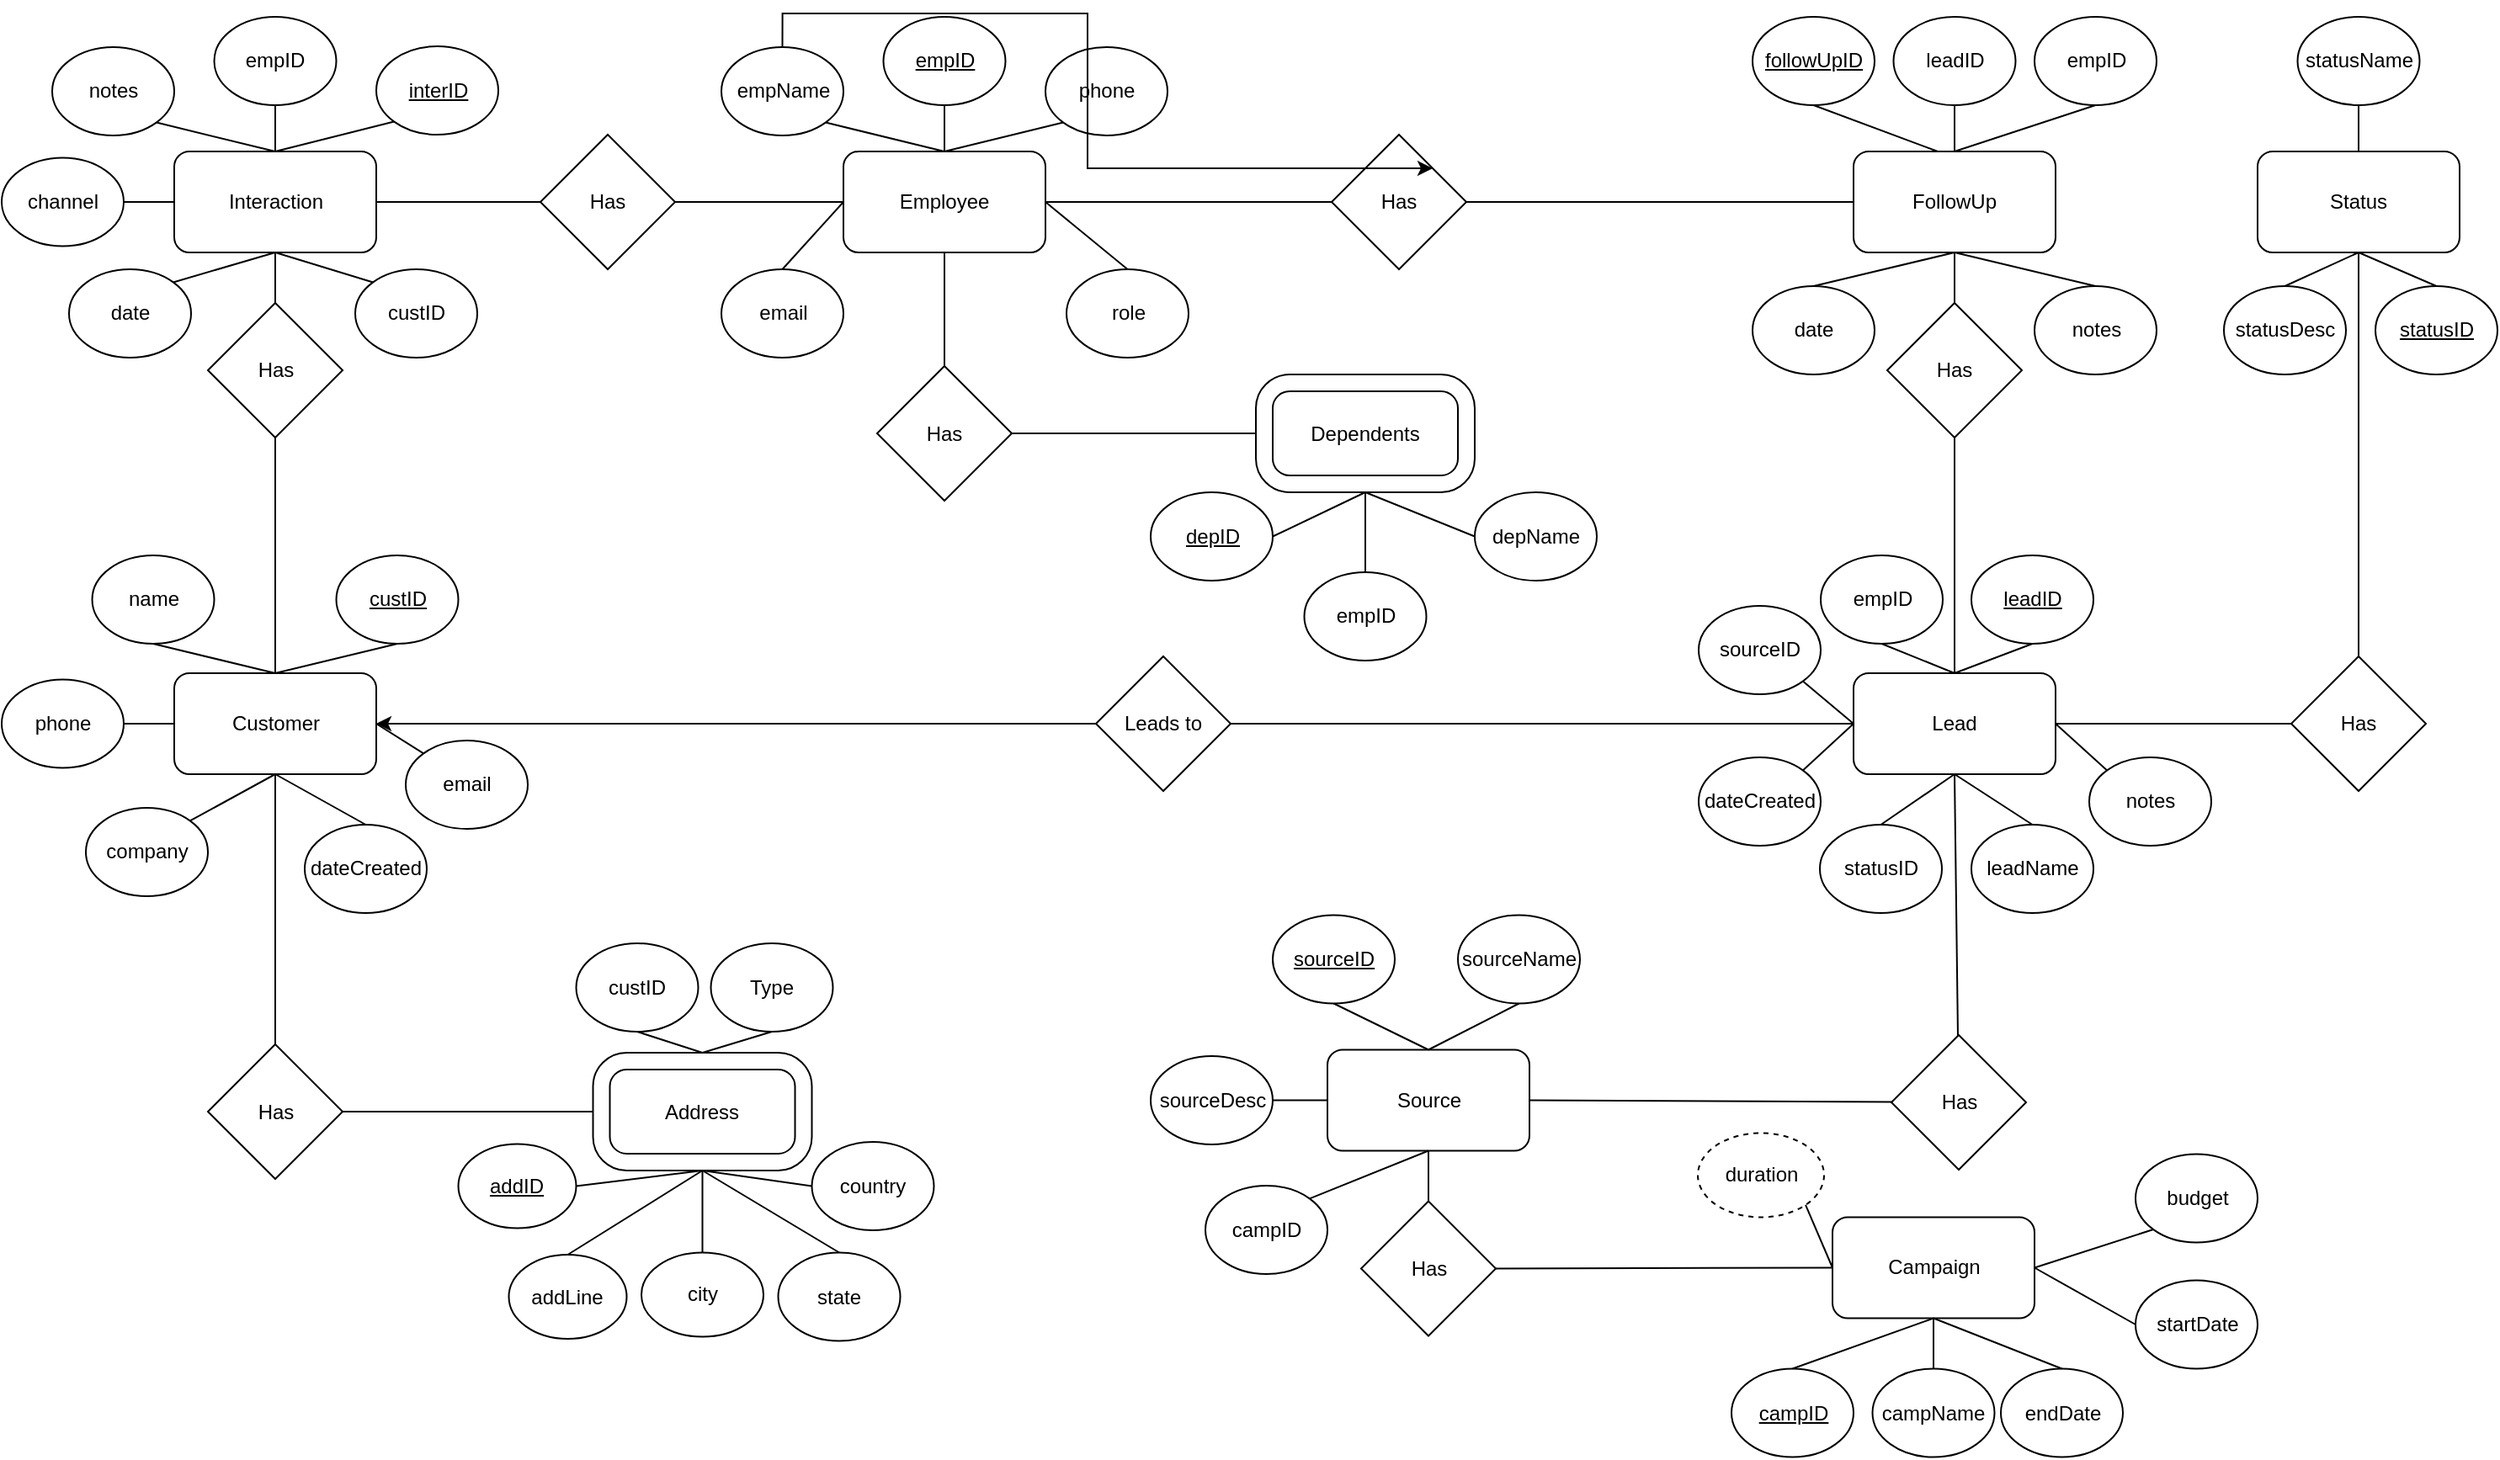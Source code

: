 <mxfile version="27.1.0">
  <diagram name="Page-1" id="8sQqAwXPiCQdWm5QxgjP">
    <mxGraphModel dx="2918" dy="2180" grid="1" gridSize="10" guides="1" tooltips="1" connect="1" arrows="1" fold="1" page="1" pageScale="1" pageWidth="850" pageHeight="1100" math="0" shadow="0">
      <root>
        <mxCell id="0" />
        <mxCell id="1" parent="0" />
        <mxCell id="ETelCBclH9HvLKyW6j6P-1" value="Customer" style="rounded=1;whiteSpace=wrap;html=1;" parent="1" vertex="1">
          <mxGeometry x="-627.5" y="-568" width="120" height="60" as="geometry" />
        </mxCell>
        <mxCell id="ETelCBclH9HvLKyW6j6P-2" value="Address" style="rounded=1;whiteSpace=wrap;html=1;" parent="1" vertex="1">
          <mxGeometry x="-373.75" y="-337.5" width="120" height="60" as="geometry" />
        </mxCell>
        <mxCell id="ETelCBclH9HvLKyW6j6P-3" value="Employee" style="rounded=1;whiteSpace=wrap;html=1;" parent="1" vertex="1">
          <mxGeometry x="-230" y="-878" width="120" height="60" as="geometry" />
        </mxCell>
        <mxCell id="ETelCBclH9HvLKyW6j6P-4" value="Lead" style="rounded=1;whiteSpace=wrap;html=1;" parent="1" vertex="1">
          <mxGeometry x="370" y="-568" width="120" height="60" as="geometry" />
        </mxCell>
        <mxCell id="ETelCBclH9HvLKyW6j6P-6" value="Status" style="rounded=1;whiteSpace=wrap;html=1;" parent="1" vertex="1">
          <mxGeometry x="610" y="-878" width="120" height="60" as="geometry" />
        </mxCell>
        <mxCell id="ETelCBclH9HvLKyW6j6P-7" value="Interaction" style="rounded=1;whiteSpace=wrap;html=1;" parent="1" vertex="1">
          <mxGeometry x="-627.5" y="-878" width="120" height="60" as="geometry" />
        </mxCell>
        <mxCell id="ETelCBclH9HvLKyW6j6P-8" value="FollowUp" style="rounded=1;whiteSpace=wrap;html=1;" parent="1" vertex="1">
          <mxGeometry x="370" y="-878" width="120" height="60" as="geometry" />
        </mxCell>
        <mxCell id="ETelCBclH9HvLKyW6j6P-10" value="Campaign" style="rounded=1;whiteSpace=wrap;html=1;" parent="1" vertex="1">
          <mxGeometry x="357.5" y="-244.75" width="120" height="60" as="geometry" />
        </mxCell>
        <mxCell id="ETelCBclH9HvLKyW6j6P-11" value="Has" style="rhombus;whiteSpace=wrap;html=1;" parent="1" vertex="1">
          <mxGeometry x="-607.5" y="-347.5" width="80" height="80" as="geometry" />
        </mxCell>
        <mxCell id="ETelCBclH9HvLKyW6j6P-12" value="" style="endArrow=none;html=1;rounded=0;entryX=0.5;entryY=1;entryDx=0;entryDy=0;exitX=0.5;exitY=0;exitDx=0;exitDy=0;" parent="1" source="ETelCBclH9HvLKyW6j6P-11" target="ETelCBclH9HvLKyW6j6P-1" edge="1">
          <mxGeometry width="50" height="50" relative="1" as="geometry">
            <mxPoint x="-137.5" y="-247.5" as="sourcePoint" />
            <mxPoint x="-577.5" y="-407.5" as="targetPoint" />
            <Array as="points" />
          </mxGeometry>
        </mxCell>
        <mxCell id="ETelCBclH9HvLKyW6j6P-13" value="" style="endArrow=none;html=1;rounded=0;exitX=0;exitY=0.5;exitDx=0;exitDy=0;entryX=1;entryY=0.5;entryDx=0;entryDy=0;" parent="1" source="ETelCBclH9HvLKyW6j6P-2" target="ETelCBclH9HvLKyW6j6P-11" edge="1">
          <mxGeometry width="50" height="50" relative="1" as="geometry">
            <mxPoint x="-60" y="-247.5" as="sourcePoint" />
            <mxPoint x="-560" y="-347.5" as="targetPoint" />
          </mxGeometry>
        </mxCell>
        <mxCell id="ETelCBclH9HvLKyW6j6P-14" value="Has" style="rhombus;whiteSpace=wrap;html=1;" parent="1" vertex="1">
          <mxGeometry x="392.5" y="-353" width="80" height="80" as="geometry" />
        </mxCell>
        <mxCell id="ETelCBclH9HvLKyW6j6P-15" value="" style="endArrow=none;html=1;rounded=0;exitX=0.5;exitY=1;exitDx=0;exitDy=0;" parent="1" source="ETelCBclH9HvLKyW6j6P-4" target="ETelCBclH9HvLKyW6j6P-14" edge="1">
          <mxGeometry width="50" height="50" relative="1" as="geometry">
            <mxPoint x="415" y="-379" as="sourcePoint" />
            <mxPoint x="275" y="-398.75" as="targetPoint" />
          </mxGeometry>
        </mxCell>
        <mxCell id="ETelCBclH9HvLKyW6j6P-16" value="" style="endArrow=none;html=1;rounded=0;exitX=1;exitY=0.5;exitDx=0;exitDy=0;" parent="1" source="ETelCBclH9HvLKyW6j6P-42" target="ETelCBclH9HvLKyW6j6P-14" edge="1">
          <mxGeometry width="50" height="50" relative="1" as="geometry">
            <mxPoint x="137.5" y="-314.75" as="sourcePoint" />
            <mxPoint x="117.5" y="-434.75" as="targetPoint" />
          </mxGeometry>
        </mxCell>
        <mxCell id="ETelCBclH9HvLKyW6j6P-17" value="Has" style="rhombus;whiteSpace=wrap;html=1;" parent="1" vertex="1">
          <mxGeometry x="630" y="-578" width="80" height="80" as="geometry" />
        </mxCell>
        <mxCell id="ETelCBclH9HvLKyW6j6P-18" value="" style="endArrow=none;html=1;rounded=0;exitX=0;exitY=0.5;exitDx=0;exitDy=0;entryX=1;entryY=0.5;entryDx=0;entryDy=0;" parent="1" source="ETelCBclH9HvLKyW6j6P-17" target="ETelCBclH9HvLKyW6j6P-4" edge="1">
          <mxGeometry width="50" height="50" relative="1" as="geometry">
            <mxPoint x="240" y="-478" as="sourcePoint" />
            <mxPoint x="500" y="-548" as="targetPoint" />
          </mxGeometry>
        </mxCell>
        <mxCell id="ETelCBclH9HvLKyW6j6P-19" value="" style="endArrow=none;html=1;rounded=0;exitX=0.5;exitY=1;exitDx=0;exitDy=0;entryX=0.5;entryY=0;entryDx=0;entryDy=0;" parent="1" source="ETelCBclH9HvLKyW6j6P-6" target="ETelCBclH9HvLKyW6j6P-17" edge="1">
          <mxGeometry width="50" height="50" relative="1" as="geometry">
            <mxPoint x="290" y="-478" as="sourcePoint" />
            <mxPoint x="340" y="-528" as="targetPoint" />
          </mxGeometry>
        </mxCell>
        <mxCell id="ETelCBclH9HvLKyW6j6P-20" value="Has" style="rhombus;whiteSpace=wrap;html=1;" parent="1" vertex="1">
          <mxGeometry x="-410" y="-888" width="80" height="80" as="geometry" />
        </mxCell>
        <mxCell id="ETelCBclH9HvLKyW6j6P-21" value="" style="endArrow=none;html=1;rounded=0;entryX=1;entryY=0.5;entryDx=0;entryDy=0;exitX=0;exitY=0.5;exitDx=0;exitDy=0;" parent="1" source="ETelCBclH9HvLKyW6j6P-3" target="ETelCBclH9HvLKyW6j6P-20" edge="1">
          <mxGeometry width="50" height="50" relative="1" as="geometry">
            <mxPoint x="-50" y="-698" as="sourcePoint" />
            <mxPoint y="-748" as="targetPoint" />
          </mxGeometry>
        </mxCell>
        <mxCell id="ETelCBclH9HvLKyW6j6P-22" value="" style="endArrow=none;html=1;rounded=0;entryX=0;entryY=0.5;entryDx=0;entryDy=0;" parent="1" source="ETelCBclH9HvLKyW6j6P-7" target="ETelCBclH9HvLKyW6j6P-20" edge="1">
          <mxGeometry width="50" height="50" relative="1" as="geometry">
            <mxPoint x="-50" y="-698" as="sourcePoint" />
            <mxPoint y="-748" as="targetPoint" />
          </mxGeometry>
        </mxCell>
        <mxCell id="ETelCBclH9HvLKyW6j6P-23" value="Has" style="rhombus;whiteSpace=wrap;html=1;" parent="1" vertex="1">
          <mxGeometry x="-607.5" y="-788" width="80" height="80" as="geometry" />
        </mxCell>
        <mxCell id="ETelCBclH9HvLKyW6j6P-24" value="" style="endArrow=none;html=1;rounded=0;entryX=0.5;entryY=1;entryDx=0;entryDy=0;exitX=0.5;exitY=0;exitDx=0;exitDy=0;" parent="1" source="ETelCBclH9HvLKyW6j6P-23" target="ETelCBclH9HvLKyW6j6P-7" edge="1">
          <mxGeometry width="50" height="50" relative="1" as="geometry">
            <mxPoint x="-447.5" y="-698" as="sourcePoint" />
            <mxPoint x="-447.5" y="-778" as="targetPoint" />
            <Array as="points" />
          </mxGeometry>
        </mxCell>
        <mxCell id="ETelCBclH9HvLKyW6j6P-25" value="" style="endArrow=none;html=1;rounded=0;entryX=0.5;entryY=1;entryDx=0;entryDy=0;exitX=0.5;exitY=0;exitDx=0;exitDy=0;" parent="1" source="ETelCBclH9HvLKyW6j6P-1" target="ETelCBclH9HvLKyW6j6P-23" edge="1">
          <mxGeometry width="50" height="50" relative="1" as="geometry">
            <mxPoint x="-497.5" y="-548" as="sourcePoint" />
            <mxPoint x="-497.5" y="-628" as="targetPoint" />
            <Array as="points" />
          </mxGeometry>
        </mxCell>
        <mxCell id="ETelCBclH9HvLKyW6j6P-27" value="Has" style="rhombus;whiteSpace=wrap;html=1;" parent="1" vertex="1">
          <mxGeometry x="77.5" y="-254.25" width="80" height="80" as="geometry" />
        </mxCell>
        <mxCell id="ETelCBclH9HvLKyW6j6P-28" value="" style="endArrow=none;html=1;rounded=0;entryX=0;entryY=0.5;entryDx=0;entryDy=0;exitX=1;exitY=0.5;exitDx=0;exitDy=0;" parent="1" source="ETelCBclH9HvLKyW6j6P-27" target="ETelCBclH9HvLKyW6j6P-10" edge="1">
          <mxGeometry width="50" height="50" relative="1" as="geometry">
            <mxPoint x="67.5" y="-384.75" as="sourcePoint" />
            <mxPoint x="117.5" y="-434.75" as="targetPoint" />
          </mxGeometry>
        </mxCell>
        <mxCell id="ETelCBclH9HvLKyW6j6P-30" value="Has" style="rhombus;whiteSpace=wrap;html=1;" parent="1" vertex="1">
          <mxGeometry x="60" y="-888" width="80" height="80" as="geometry" />
        </mxCell>
        <mxCell id="ETelCBclH9HvLKyW6j6P-31" value="" style="endArrow=none;html=1;rounded=0;entryX=1;entryY=0.5;entryDx=0;entryDy=0;exitX=0;exitY=0.5;exitDx=0;exitDy=0;" parent="1" source="ETelCBclH9HvLKyW6j6P-30" target="ETelCBclH9HvLKyW6j6P-3" edge="1">
          <mxGeometry width="50" height="50" relative="1" as="geometry">
            <mxPoint x="-50" y="-698" as="sourcePoint" />
            <mxPoint y="-748" as="targetPoint" />
          </mxGeometry>
        </mxCell>
        <mxCell id="ETelCBclH9HvLKyW6j6P-33" value="Has" style="rhombus;whiteSpace=wrap;html=1;" parent="1" vertex="1">
          <mxGeometry x="390" y="-788" width="80" height="80" as="geometry" />
        </mxCell>
        <mxCell id="ETelCBclH9HvLKyW6j6P-34" value="" style="endArrow=none;html=1;rounded=0;entryX=0.5;entryY=0;entryDx=0;entryDy=0;exitX=0.5;exitY=1;exitDx=0;exitDy=0;" parent="1" source="ETelCBclH9HvLKyW6j6P-33" target="ETelCBclH9HvLKyW6j6P-4" edge="1">
          <mxGeometry width="50" height="50" relative="1" as="geometry">
            <mxPoint x="240" y="-478" as="sourcePoint" />
            <mxPoint x="290" y="-528" as="targetPoint" />
          </mxGeometry>
        </mxCell>
        <mxCell id="ETelCBclH9HvLKyW6j6P-35" value="" style="endArrow=none;html=1;rounded=0;entryX=0.5;entryY=0;entryDx=0;entryDy=0;exitX=0.5;exitY=1;exitDx=0;exitDy=0;" parent="1" source="ETelCBclH9HvLKyW6j6P-8" target="ETelCBclH9HvLKyW6j6P-33" edge="1">
          <mxGeometry width="50" height="50" relative="1" as="geometry">
            <mxPoint x="240" y="-578" as="sourcePoint" />
            <mxPoint x="290" y="-628" as="targetPoint" />
          </mxGeometry>
        </mxCell>
        <mxCell id="ETelCBclH9HvLKyW6j6P-40" value="" style="verticalLabelPosition=bottom;verticalAlign=top;html=1;shape=mxgraph.basic.rounded_frame;dx=10;whiteSpace=wrap;" parent="1" vertex="1">
          <mxGeometry x="-378.75" y="-342.5" width="130" height="70" as="geometry" />
        </mxCell>
        <mxCell id="ETelCBclH9HvLKyW6j6P-42" value="Source" style="rounded=1;whiteSpace=wrap;html=1;" parent="1" vertex="1">
          <mxGeometry x="57.5" y="-344.25" width="120" height="60" as="geometry" />
        </mxCell>
        <mxCell id="ETelCBclH9HvLKyW6j6P-44" value="" style="endArrow=none;html=1;rounded=0;entryX=1;entryY=0.5;entryDx=0;entryDy=0;exitX=0;exitY=0.5;exitDx=0;exitDy=0;" parent="1" source="ETelCBclH9HvLKyW6j6P-8" target="ETelCBclH9HvLKyW6j6P-30" edge="1">
          <mxGeometry width="50" height="50" relative="1" as="geometry">
            <mxPoint x="130" y="-668" as="sourcePoint" />
            <mxPoint x="180" y="-718" as="targetPoint" />
          </mxGeometry>
        </mxCell>
        <mxCell id="ETelCBclH9HvLKyW6j6P-45" value="Has" style="rhombus;whiteSpace=wrap;html=1;" parent="1" vertex="1">
          <mxGeometry x="-210" y="-750.5" width="80" height="80" as="geometry" />
        </mxCell>
        <mxCell id="ETelCBclH9HvLKyW6j6P-46" value="" style="endArrow=none;html=1;rounded=0;entryX=0.5;entryY=1;entryDx=0;entryDy=0;exitX=0.5;exitY=0;exitDx=0;exitDy=0;" parent="1" source="ETelCBclH9HvLKyW6j6P-45" target="ETelCBclH9HvLKyW6j6P-3" edge="1">
          <mxGeometry width="50" height="50" relative="1" as="geometry">
            <mxPoint x="-170" y="-778" as="sourcePoint" />
            <mxPoint x="50" y="-718" as="targetPoint" />
          </mxGeometry>
        </mxCell>
        <mxCell id="ETelCBclH9HvLKyW6j6P-47" value="" style="endArrow=none;html=1;rounded=0;entryX=1;entryY=0.5;entryDx=0;entryDy=0;exitX=0;exitY=0.5;exitDx=0;exitDy=0;exitPerimeter=0;" parent="1" source="ETelCBclH9HvLKyW6j6P-49" target="ETelCBclH9HvLKyW6j6P-45" edge="1">
          <mxGeometry width="50" height="50" relative="1" as="geometry">
            <mxPoint x="180" y="-918" as="sourcePoint" />
            <mxPoint x="50" y="-718" as="targetPoint" />
            <Array as="points" />
          </mxGeometry>
        </mxCell>
        <mxCell id="ETelCBclH9HvLKyW6j6P-48" value="Dependents" style="rounded=1;whiteSpace=wrap;html=1;" parent="1" vertex="1">
          <mxGeometry x="20" y="-740.5" width="120" height="60" as="geometry" />
        </mxCell>
        <mxCell id="ETelCBclH9HvLKyW6j6P-49" value="" style="verticalLabelPosition=bottom;verticalAlign=top;html=1;shape=mxgraph.basic.rounded_frame;dx=10;whiteSpace=wrap;" parent="1" vertex="1">
          <mxGeometry x="15" y="-745.5" width="130" height="70" as="geometry" />
        </mxCell>
        <mxCell id="ETelCBclH9HvLKyW6j6P-51" value="Leads to" style="rhombus;whiteSpace=wrap;html=1;" parent="1" vertex="1">
          <mxGeometry x="-80" y="-578" width="80" height="80" as="geometry" />
        </mxCell>
        <mxCell id="ETelCBclH9HvLKyW6j6P-52" value="" style="endArrow=classic;html=1;rounded=0;entryX=1;entryY=0.5;entryDx=0;entryDy=0;exitX=0;exitY=0.5;exitDx=0;exitDy=0;" parent="1" source="ETelCBclH9HvLKyW6j6P-51" target="ETelCBclH9HvLKyW6j6P-1" edge="1">
          <mxGeometry width="50" height="50" relative="1" as="geometry">
            <mxPoint x="-150" y="-558" as="sourcePoint" />
            <mxPoint x="-100" y="-608" as="targetPoint" />
          </mxGeometry>
        </mxCell>
        <mxCell id="ETelCBclH9HvLKyW6j6P-53" value="" style="endArrow=none;html=1;rounded=0;exitX=1;exitY=0.5;exitDx=0;exitDy=0;entryX=0;entryY=0.5;entryDx=0;entryDy=0;" parent="1" source="ETelCBclH9HvLKyW6j6P-51" target="ETelCBclH9HvLKyW6j6P-4" edge="1">
          <mxGeometry width="50" height="50" relative="1" as="geometry">
            <mxPoint x="40" y="-538" as="sourcePoint" />
            <mxPoint x="210" y="-538" as="targetPoint" />
          </mxGeometry>
        </mxCell>
        <mxCell id="ETelCBclH9HvLKyW6j6P-58" value="" style="endArrow=none;html=1;rounded=0;entryX=0.5;entryY=1;entryDx=0;entryDy=0;" parent="1" source="ETelCBclH9HvLKyW6j6P-27" edge="1">
          <mxGeometry width="50" height="50" relative="1" as="geometry">
            <mxPoint x="147.5" y="-384.25" as="sourcePoint" />
            <mxPoint x="117.5" y="-284.25" as="targetPoint" />
          </mxGeometry>
        </mxCell>
        <mxCell id="ETelCBclH9HvLKyW6j6P-59" value="&lt;u&gt;addID&lt;/u&gt;" style="ellipse;whiteSpace=wrap;html=1;" parent="1" vertex="1">
          <mxGeometry x="-458.75" y="-288.25" width="70" height="50" as="geometry" />
        </mxCell>
        <mxCell id="ETelCBclH9HvLKyW6j6P-60" value="" style="endArrow=none;html=1;rounded=0;entryX=0.5;entryY=1;entryDx=0;entryDy=0;entryPerimeter=0;exitX=1;exitY=0.5;exitDx=0;exitDy=0;" parent="1" source="ETelCBclH9HvLKyW6j6P-59" target="ETelCBclH9HvLKyW6j6P-40" edge="1">
          <mxGeometry width="50" height="50" relative="1" as="geometry">
            <mxPoint x="-38.75" y="-377.5" as="sourcePoint" />
            <mxPoint x="11.25" y="-427.5" as="targetPoint" />
          </mxGeometry>
        </mxCell>
        <mxCell id="ETelCBclH9HvLKyW6j6P-61" value="addLine" style="ellipse;whiteSpace=wrap;html=1;" parent="1" vertex="1">
          <mxGeometry x="-428.75" y="-222.5" width="70" height="50" as="geometry" />
        </mxCell>
        <mxCell id="ETelCBclH9HvLKyW6j6P-62" value="" style="endArrow=none;html=1;rounded=0;entryX=0.5;entryY=1;entryDx=0;entryDy=0;entryPerimeter=0;exitX=0.5;exitY=0;exitDx=0;exitDy=0;" parent="1" source="ETelCBclH9HvLKyW6j6P-61" target="ETelCBclH9HvLKyW6j6P-40" edge="1">
          <mxGeometry width="50" height="50" relative="1" as="geometry">
            <mxPoint x="-38.75" y="-377.5" as="sourcePoint" />
            <mxPoint x="11.25" y="-427.5" as="targetPoint" />
          </mxGeometry>
        </mxCell>
        <mxCell id="ETelCBclH9HvLKyW6j6P-63" value="city" style="ellipse;whiteSpace=wrap;html=1;" parent="1" vertex="1">
          <mxGeometry x="-350" y="-223.75" width="72.5" height="50" as="geometry" />
        </mxCell>
        <mxCell id="ETelCBclH9HvLKyW6j6P-64" value="" style="endArrow=none;html=1;rounded=0;entryX=0.5;entryY=1;entryDx=0;entryDy=0;entryPerimeter=0;exitX=0.5;exitY=0;exitDx=0;exitDy=0;" parent="1" source="ETelCBclH9HvLKyW6j6P-63" target="ETelCBclH9HvLKyW6j6P-40" edge="1">
          <mxGeometry width="50" height="50" relative="1" as="geometry">
            <mxPoint x="-38.75" y="-377.5" as="sourcePoint" />
            <mxPoint x="11.25" y="-427.5" as="targetPoint" />
          </mxGeometry>
        </mxCell>
        <mxCell id="ETelCBclH9HvLKyW6j6P-65" value="state" style="ellipse;whiteSpace=wrap;html=1;" parent="1" vertex="1">
          <mxGeometry x="-268.75" y="-223.75" width="72.5" height="52.5" as="geometry" />
        </mxCell>
        <mxCell id="ETelCBclH9HvLKyW6j6P-66" value="" style="endArrow=none;html=1;rounded=0;entryX=0.5;entryY=1;entryDx=0;entryDy=0;entryPerimeter=0;exitX=0.5;exitY=0;exitDx=0;exitDy=0;" parent="1" source="ETelCBclH9HvLKyW6j6P-65" target="ETelCBclH9HvLKyW6j6P-40" edge="1">
          <mxGeometry width="50" height="50" relative="1" as="geometry">
            <mxPoint x="-38.75" y="-377.5" as="sourcePoint" />
            <mxPoint x="-308.75" y="-257.5" as="targetPoint" />
          </mxGeometry>
        </mxCell>
        <mxCell id="ETelCBclH9HvLKyW6j6P-68" value="country" style="ellipse;whiteSpace=wrap;html=1;" parent="1" vertex="1">
          <mxGeometry x="-248.75" y="-289.5" width="72.5" height="52.5" as="geometry" />
        </mxCell>
        <mxCell id="ETelCBclH9HvLKyW6j6P-70" value="" style="endArrow=none;html=1;rounded=0;entryX=0.5;entryY=1;entryDx=0;entryDy=0;entryPerimeter=0;exitX=0;exitY=0.5;exitDx=0;exitDy=0;" parent="1" source="ETelCBclH9HvLKyW6j6P-68" target="ETelCBclH9HvLKyW6j6P-40" edge="1">
          <mxGeometry width="50" height="50" relative="1" as="geometry">
            <mxPoint x="-38.75" y="-377.5" as="sourcePoint" />
            <mxPoint x="11.25" y="-427.5" as="targetPoint" />
          </mxGeometry>
        </mxCell>
        <mxCell id="ETelCBclH9HvLKyW6j6P-71" value="Type" style="ellipse;whiteSpace=wrap;html=1;" parent="1" vertex="1">
          <mxGeometry x="-308.75" y="-407.5" width="72.5" height="52.5" as="geometry" />
        </mxCell>
        <mxCell id="ETelCBclH9HvLKyW6j6P-72" value="" style="endArrow=none;html=1;rounded=0;entryX=0.5;entryY=1;entryDx=0;entryDy=0;exitX=0.5;exitY=0;exitDx=0;exitDy=0;exitPerimeter=0;" parent="1" source="ETelCBclH9HvLKyW6j6P-40" target="ETelCBclH9HvLKyW6j6P-71" edge="1">
          <mxGeometry width="50" height="50" relative="1" as="geometry">
            <mxPoint x="-298.75" y="-347.5" as="sourcePoint" />
            <mxPoint x="11.25" y="-427.5" as="targetPoint" />
          </mxGeometry>
        </mxCell>
        <mxCell id="ETelCBclH9HvLKyW6j6P-75" value="custID" style="ellipse;whiteSpace=wrap;html=1;" parent="1" vertex="1">
          <mxGeometry x="-388.75" y="-407.5" width="72.5" height="52.5" as="geometry" />
        </mxCell>
        <mxCell id="ETelCBclH9HvLKyW6j6P-76" value="" style="endArrow=none;html=1;rounded=0;entryX=0.5;entryY=1;entryDx=0;entryDy=0;exitX=0.5;exitY=0;exitDx=0;exitDy=0;exitPerimeter=0;" parent="1" source="ETelCBclH9HvLKyW6j6P-40" target="ETelCBclH9HvLKyW6j6P-75" edge="1">
          <mxGeometry width="50" height="50" relative="1" as="geometry">
            <mxPoint x="-38.75" y="-377.5" as="sourcePoint" />
            <mxPoint x="11.25" y="-427.5" as="targetPoint" />
          </mxGeometry>
        </mxCell>
        <mxCell id="ETelCBclH9HvLKyW6j6P-78" value="&lt;u&gt;depID&lt;/u&gt;" style="ellipse;whiteSpace=wrap;html=1;" parent="1" vertex="1">
          <mxGeometry x="-47.5" y="-675.5" width="72.5" height="52.5" as="geometry" />
        </mxCell>
        <mxCell id="ETelCBclH9HvLKyW6j6P-80" value="" style="endArrow=none;html=1;rounded=0;entryX=0.5;entryY=1;entryDx=0;entryDy=0;entryPerimeter=0;exitX=1;exitY=0.5;exitDx=0;exitDy=0;" parent="1" source="ETelCBclH9HvLKyW6j6P-78" target="ETelCBclH9HvLKyW6j6P-49" edge="1">
          <mxGeometry width="50" height="50" relative="1" as="geometry">
            <mxPoint x="11.25" y="-660.5" as="sourcePoint" />
            <mxPoint x="185" y="-590.5" as="targetPoint" />
          </mxGeometry>
        </mxCell>
        <mxCell id="ETelCBclH9HvLKyW6j6P-81" value="empID" style="ellipse;whiteSpace=wrap;html=1;" parent="1" vertex="1">
          <mxGeometry x="43.75" y="-628" width="72.5" height="52.5" as="geometry" />
        </mxCell>
        <mxCell id="ETelCBclH9HvLKyW6j6P-83" value="depName" style="ellipse;whiteSpace=wrap;html=1;" parent="1" vertex="1">
          <mxGeometry x="145" y="-675.5" width="72.5" height="52.5" as="geometry" />
        </mxCell>
        <mxCell id="ETelCBclH9HvLKyW6j6P-84" value="" style="endArrow=none;html=1;rounded=0;entryX=0.5;entryY=1;entryDx=0;entryDy=0;entryPerimeter=0;exitX=0.5;exitY=0;exitDx=0;exitDy=0;" parent="1" source="ETelCBclH9HvLKyW6j6P-81" target="ETelCBclH9HvLKyW6j6P-49" edge="1">
          <mxGeometry width="50" height="50" relative="1" as="geometry">
            <mxPoint x="-25" y="-630.5" as="sourcePoint" />
            <mxPoint x="25" y="-680.5" as="targetPoint" />
          </mxGeometry>
        </mxCell>
        <mxCell id="ETelCBclH9HvLKyW6j6P-85" value="" style="endArrow=none;html=1;rounded=0;entryX=0;entryY=0.5;entryDx=0;entryDy=0;exitX=0.5;exitY=1;exitDx=0;exitDy=0;exitPerimeter=0;" parent="1" source="ETelCBclH9HvLKyW6j6P-49" target="ETelCBclH9HvLKyW6j6P-83" edge="1">
          <mxGeometry width="50" height="50" relative="1" as="geometry">
            <mxPoint x="85" y="-670.5" as="sourcePoint" />
            <mxPoint x="25" y="-680.5" as="targetPoint" />
          </mxGeometry>
        </mxCell>
        <mxCell id="ETelCBclH9HvLKyW6j6P-86" value="startDate" style="ellipse;whiteSpace=wrap;html=1;" parent="1" vertex="1">
          <mxGeometry x="537.5" y="-207.25" width="72.5" height="52.5" as="geometry" />
        </mxCell>
        <mxCell id="ETelCBclH9HvLKyW6j6P-87" value="endDate" style="ellipse;whiteSpace=wrap;html=1;" parent="1" vertex="1">
          <mxGeometry x="457.5" y="-154.75" width="72.5" height="52.5" as="geometry" />
        </mxCell>
        <mxCell id="ETelCBclH9HvLKyW6j6P-88" value="&lt;u&gt;campID&lt;/u&gt;" style="ellipse;whiteSpace=wrap;html=1;" parent="1" vertex="1">
          <mxGeometry x="297.5" y="-154.75" width="72.5" height="52.5" as="geometry" />
        </mxCell>
        <mxCell id="ETelCBclH9HvLKyW6j6P-89" value="campName" style="ellipse;whiteSpace=wrap;html=1;" parent="1" vertex="1">
          <mxGeometry x="381.25" y="-154.75" width="72.5" height="52.5" as="geometry" />
        </mxCell>
        <mxCell id="ETelCBclH9HvLKyW6j6P-90" value="budget" style="ellipse;whiteSpace=wrap;html=1;" parent="1" vertex="1">
          <mxGeometry x="537.5" y="-282.25" width="72.5" height="52.5" as="geometry" />
        </mxCell>
        <mxCell id="ETelCBclH9HvLKyW6j6P-92" value="" style="endArrow=none;html=1;rounded=0;entryX=0;entryY=1;entryDx=0;entryDy=0;exitX=1;exitY=0.5;exitDx=0;exitDy=0;" parent="1" source="ETelCBclH9HvLKyW6j6P-10" target="ETelCBclH9HvLKyW6j6P-90" edge="1">
          <mxGeometry width="50" height="50" relative="1" as="geometry">
            <mxPoint x="477.5" y="-214.75" as="sourcePoint" />
            <mxPoint x="437.5" y="-404.75" as="targetPoint" />
          </mxGeometry>
        </mxCell>
        <mxCell id="ETelCBclH9HvLKyW6j6P-93" value="" style="endArrow=none;html=1;rounded=0;entryX=0;entryY=0.5;entryDx=0;entryDy=0;" parent="1" target="ETelCBclH9HvLKyW6j6P-86" edge="1">
          <mxGeometry width="50" height="50" relative="1" as="geometry">
            <mxPoint x="477.5" y="-214.75" as="sourcePoint" />
            <mxPoint x="437.5" y="-404.75" as="targetPoint" />
          </mxGeometry>
        </mxCell>
        <mxCell id="ETelCBclH9HvLKyW6j6P-94" value="" style="endArrow=none;html=1;rounded=0;entryX=0.5;entryY=0;entryDx=0;entryDy=0;exitX=0.5;exitY=1;exitDx=0;exitDy=0;" parent="1" source="ETelCBclH9HvLKyW6j6P-10" target="ETelCBclH9HvLKyW6j6P-89" edge="1">
          <mxGeometry width="50" height="50" relative="1" as="geometry">
            <mxPoint x="417.5" y="-174.75" as="sourcePoint" />
            <mxPoint x="437.5" y="-404.75" as="targetPoint" />
          </mxGeometry>
        </mxCell>
        <mxCell id="ETelCBclH9HvLKyW6j6P-95" value="" style="endArrow=none;html=1;rounded=0;entryX=0.5;entryY=0;entryDx=0;entryDy=0;exitX=0.5;exitY=1;exitDx=0;exitDy=0;" parent="1" source="ETelCBclH9HvLKyW6j6P-10" target="ETelCBclH9HvLKyW6j6P-88" edge="1">
          <mxGeometry width="50" height="50" relative="1" as="geometry">
            <mxPoint x="387.5" y="-354.75" as="sourcePoint" />
            <mxPoint x="437.5" y="-404.75" as="targetPoint" />
          </mxGeometry>
        </mxCell>
        <mxCell id="ETelCBclH9HvLKyW6j6P-96" value="" style="endArrow=none;html=1;rounded=0;entryX=0.5;entryY=0;entryDx=0;entryDy=0;exitX=0.5;exitY=1;exitDx=0;exitDy=0;" parent="1" source="ETelCBclH9HvLKyW6j6P-10" target="ETelCBclH9HvLKyW6j6P-87" edge="1">
          <mxGeometry width="50" height="50" relative="1" as="geometry">
            <mxPoint x="387.5" y="-354.75" as="sourcePoint" />
            <mxPoint x="437.5" y="-404.75" as="targetPoint" />
          </mxGeometry>
        </mxCell>
        <mxCell id="ETelCBclH9HvLKyW6j6P-98" value="&lt;u&gt;sourceID&lt;/u&gt;" style="ellipse;whiteSpace=wrap;html=1;" parent="1" vertex="1">
          <mxGeometry x="25" y="-424.25" width="72.5" height="52.5" as="geometry" />
        </mxCell>
        <mxCell id="ETelCBclH9HvLKyW6j6P-99" value="sourceName" style="ellipse;whiteSpace=wrap;html=1;" parent="1" vertex="1">
          <mxGeometry x="135" y="-424.25" width="72.5" height="52.5" as="geometry" />
        </mxCell>
        <mxCell id="ETelCBclH9HvLKyW6j6P-100" value="sourceDesc" style="ellipse;whiteSpace=wrap;html=1;" parent="1" vertex="1">
          <mxGeometry x="-47.5" y="-340.5" width="72.5" height="52.5" as="geometry" />
        </mxCell>
        <mxCell id="ETelCBclH9HvLKyW6j6P-101" value="" style="endArrow=none;html=1;rounded=0;entryX=0;entryY=0.5;entryDx=0;entryDy=0;exitX=1;exitY=0.5;exitDx=0;exitDy=0;" parent="1" source="ETelCBclH9HvLKyW6j6P-100" target="ETelCBclH9HvLKyW6j6P-42" edge="1">
          <mxGeometry width="50" height="50" relative="1" as="geometry">
            <mxPoint x="107.5" y="-384.25" as="sourcePoint" />
            <mxPoint x="157.5" y="-434.25" as="targetPoint" />
          </mxGeometry>
        </mxCell>
        <mxCell id="ETelCBclH9HvLKyW6j6P-102" value="" style="endArrow=none;html=1;rounded=0;entryX=0.5;entryY=1;entryDx=0;entryDy=0;exitX=0.5;exitY=0;exitDx=0;exitDy=0;" parent="1" source="ETelCBclH9HvLKyW6j6P-42" target="ETelCBclH9HvLKyW6j6P-98" edge="1">
          <mxGeometry width="50" height="50" relative="1" as="geometry">
            <mxPoint x="107.5" y="-384.25" as="sourcePoint" />
            <mxPoint x="157.5" y="-434.25" as="targetPoint" />
          </mxGeometry>
        </mxCell>
        <mxCell id="ETelCBclH9HvLKyW6j6P-103" value="" style="endArrow=none;html=1;rounded=0;exitX=0.5;exitY=0;exitDx=0;exitDy=0;entryX=0.5;entryY=1;entryDx=0;entryDy=0;" parent="1" source="ETelCBclH9HvLKyW6j6P-42" target="ETelCBclH9HvLKyW6j6P-99" edge="1">
          <mxGeometry width="50" height="50" relative="1" as="geometry">
            <mxPoint x="107.5" y="-384.25" as="sourcePoint" />
            <mxPoint x="237.5" y="-344.25" as="targetPoint" />
          </mxGeometry>
        </mxCell>
        <mxCell id="ETelCBclH9HvLKyW6j6P-105" value="statusDesc" style="ellipse;whiteSpace=wrap;html=1;" parent="1" vertex="1">
          <mxGeometry x="590" y="-798" width="72.5" height="52.5" as="geometry" />
        </mxCell>
        <mxCell id="ETelCBclH9HvLKyW6j6P-106" value="statusName" style="ellipse;whiteSpace=wrap;html=1;" parent="1" vertex="1">
          <mxGeometry x="633.75" y="-958" width="72.5" height="52.5" as="geometry" />
        </mxCell>
        <mxCell id="ETelCBclH9HvLKyW6j6P-107" value="&lt;u&gt;statusID&lt;/u&gt;" style="ellipse;whiteSpace=wrap;html=1;" parent="1" vertex="1">
          <mxGeometry x="680" y="-798" width="72.5" height="52.5" as="geometry" />
        </mxCell>
        <mxCell id="ETelCBclH9HvLKyW6j6P-108" value="" style="endArrow=none;html=1;rounded=0;entryX=0.5;entryY=1;entryDx=0;entryDy=0;exitX=0.5;exitY=0;exitDx=0;exitDy=0;" parent="1" source="ETelCBclH9HvLKyW6j6P-105" target="ETelCBclH9HvLKyW6j6P-6" edge="1">
          <mxGeometry width="50" height="50" relative="1" as="geometry">
            <mxPoint x="540" y="-708" as="sourcePoint" />
            <mxPoint x="590" y="-758" as="targetPoint" />
          </mxGeometry>
        </mxCell>
        <mxCell id="ETelCBclH9HvLKyW6j6P-109" value="" style="endArrow=none;html=1;rounded=0;entryX=0.5;entryY=0;entryDx=0;entryDy=0;exitX=0.5;exitY=1;exitDx=0;exitDy=0;" parent="1" source="ETelCBclH9HvLKyW6j6P-6" target="ETelCBclH9HvLKyW6j6P-107" edge="1">
          <mxGeometry width="50" height="50" relative="1" as="geometry">
            <mxPoint x="540" y="-708" as="sourcePoint" />
            <mxPoint x="590" y="-758" as="targetPoint" />
          </mxGeometry>
        </mxCell>
        <mxCell id="ETelCBclH9HvLKyW6j6P-110" value="" style="endArrow=none;html=1;rounded=0;entryX=0.5;entryY=1;entryDx=0;entryDy=0;exitX=0.5;exitY=0;exitDx=0;exitDy=0;" parent="1" source="ETelCBclH9HvLKyW6j6P-6" target="ETelCBclH9HvLKyW6j6P-106" edge="1">
          <mxGeometry width="50" height="50" relative="1" as="geometry">
            <mxPoint x="540" y="-708" as="sourcePoint" />
            <mxPoint x="590" y="-758" as="targetPoint" />
          </mxGeometry>
        </mxCell>
        <mxCell id="ETelCBclH9HvLKyW6j6P-111" value="date" style="ellipse;whiteSpace=wrap;html=1;" parent="1" vertex="1">
          <mxGeometry x="310" y="-798" width="72.5" height="52.5" as="geometry" />
        </mxCell>
        <mxCell id="ETelCBclH9HvLKyW6j6P-112" value="leadID" style="ellipse;whiteSpace=wrap;html=1;" parent="1" vertex="1">
          <mxGeometry x="393.75" y="-958" width="72.5" height="52.5" as="geometry" />
        </mxCell>
        <mxCell id="ETelCBclH9HvLKyW6j6P-113" value="notes" style="ellipse;whiteSpace=wrap;html=1;" parent="1" vertex="1">
          <mxGeometry x="477.5" y="-798" width="72.5" height="52.5" as="geometry" />
        </mxCell>
        <mxCell id="ETelCBclH9HvLKyW6j6P-114" value="empID" style="ellipse;whiteSpace=wrap;html=1;" parent="1" vertex="1">
          <mxGeometry x="477.5" y="-958" width="72.5" height="52.5" as="geometry" />
        </mxCell>
        <mxCell id="ETelCBclH9HvLKyW6j6P-115" value="&lt;u&gt;followUpID&lt;/u&gt;" style="ellipse;whiteSpace=wrap;html=1;" parent="1" vertex="1">
          <mxGeometry x="310" y="-958" width="72.5" height="52.5" as="geometry" />
        </mxCell>
        <mxCell id="ETelCBclH9HvLKyW6j6P-116" value="" style="endArrow=none;html=1;rounded=0;entryX=0.5;entryY=1;entryDx=0;entryDy=0;exitX=0.5;exitY=0;exitDx=0;exitDy=0;" parent="1" source="ETelCBclH9HvLKyW6j6P-8" target="ETelCBclH9HvLKyW6j6P-114" edge="1">
          <mxGeometry width="50" height="50" relative="1" as="geometry">
            <mxPoint x="170" y="-928" as="sourcePoint" />
            <mxPoint x="220" y="-978" as="targetPoint" />
          </mxGeometry>
        </mxCell>
        <mxCell id="ETelCBclH9HvLKyW6j6P-117" value="" style="endArrow=none;html=1;rounded=0;entryX=0.5;entryY=1;entryDx=0;entryDy=0;exitX=0.5;exitY=0;exitDx=0;exitDy=0;" parent="1" source="ETelCBclH9HvLKyW6j6P-8" target="ETelCBclH9HvLKyW6j6P-112" edge="1">
          <mxGeometry width="50" height="50" relative="1" as="geometry">
            <mxPoint x="170" y="-928" as="sourcePoint" />
            <mxPoint x="220" y="-978" as="targetPoint" />
          </mxGeometry>
        </mxCell>
        <mxCell id="ETelCBclH9HvLKyW6j6P-118" value="" style="endArrow=none;html=1;rounded=0;entryX=0.5;entryY=1;entryDx=0;entryDy=0;exitX=0.417;exitY=0;exitDx=0;exitDy=0;exitPerimeter=0;" parent="1" source="ETelCBclH9HvLKyW6j6P-8" target="ETelCBclH9HvLKyW6j6P-115" edge="1">
          <mxGeometry width="50" height="50" relative="1" as="geometry">
            <mxPoint x="170" y="-928" as="sourcePoint" />
            <mxPoint x="220" y="-978" as="targetPoint" />
          </mxGeometry>
        </mxCell>
        <mxCell id="ETelCBclH9HvLKyW6j6P-120" value="" style="endArrow=none;html=1;rounded=0;entryX=0.5;entryY=1;entryDx=0;entryDy=0;exitX=0.5;exitY=0;exitDx=0;exitDy=0;" parent="1" source="ETelCBclH9HvLKyW6j6P-111" target="ETelCBclH9HvLKyW6j6P-8" edge="1">
          <mxGeometry width="50" height="50" relative="1" as="geometry">
            <mxPoint x="170" y="-818" as="sourcePoint" />
            <mxPoint x="220" y="-868" as="targetPoint" />
          </mxGeometry>
        </mxCell>
        <mxCell id="ETelCBclH9HvLKyW6j6P-121" value="" style="endArrow=none;html=1;rounded=0;entryX=0.5;entryY=1;entryDx=0;entryDy=0;exitX=0.5;exitY=0;exitDx=0;exitDy=0;" parent="1" source="ETelCBclH9HvLKyW6j6P-113" target="ETelCBclH9HvLKyW6j6P-8" edge="1">
          <mxGeometry width="50" height="50" relative="1" as="geometry">
            <mxPoint x="170" y="-818" as="sourcePoint" />
            <mxPoint x="220" y="-868" as="targetPoint" />
          </mxGeometry>
        </mxCell>
        <mxCell id="ETelCBclH9HvLKyW6j6P-122" value="empID" style="ellipse;whiteSpace=wrap;html=1;" parent="1" vertex="1">
          <mxGeometry x="-603.75" y="-958" width="72.5" height="52.5" as="geometry" />
        </mxCell>
        <mxCell id="ETelCBclH9HvLKyW6j6P-123" value="&lt;u&gt;interID&lt;/u&gt;" style="ellipse;whiteSpace=wrap;html=1;" parent="1" vertex="1">
          <mxGeometry x="-507.5" y="-940.5" width="72.5" height="52.5" as="geometry" />
        </mxCell>
        <mxCell id="ETelCBclH9HvLKyW6j6P-124" value="date" style="ellipse;whiteSpace=wrap;html=1;" parent="1" vertex="1">
          <mxGeometry x="-690" y="-808" width="72.5" height="52.5" as="geometry" />
        </mxCell>
        <mxCell id="ETelCBclH9HvLKyW6j6P-125" value="notes" style="ellipse;whiteSpace=wrap;html=1;" parent="1" vertex="1">
          <mxGeometry x="-700" y="-940" width="72.5" height="52.5" as="geometry" />
        </mxCell>
        <mxCell id="ETelCBclH9HvLKyW6j6P-126" value="channel" style="ellipse;whiteSpace=wrap;html=1;" parent="1" vertex="1">
          <mxGeometry x="-730" y="-874.25" width="72.5" height="52.5" as="geometry" />
        </mxCell>
        <mxCell id="ETelCBclH9HvLKyW6j6P-127" value="custID" style="ellipse;whiteSpace=wrap;html=1;" parent="1" vertex="1">
          <mxGeometry x="-520" y="-808" width="72.5" height="52.5" as="geometry" />
        </mxCell>
        <mxCell id="ETelCBclH9HvLKyW6j6P-128" value="" style="endArrow=none;html=1;rounded=0;entryX=0.5;entryY=1;entryDx=0;entryDy=0;exitX=0.5;exitY=0;exitDx=0;exitDy=0;" parent="1" source="ETelCBclH9HvLKyW6j6P-7" target="ETelCBclH9HvLKyW6j6P-122" edge="1">
          <mxGeometry width="50" height="50" relative="1" as="geometry">
            <mxPoint x="-390" y="-718" as="sourcePoint" />
            <mxPoint x="-340" y="-768" as="targetPoint" />
          </mxGeometry>
        </mxCell>
        <mxCell id="ETelCBclH9HvLKyW6j6P-129" value="" style="endArrow=none;html=1;rounded=0;entryX=1;entryY=1;entryDx=0;entryDy=0;exitX=0.5;exitY=0;exitDx=0;exitDy=0;" parent="1" source="ETelCBclH9HvLKyW6j6P-7" target="ETelCBclH9HvLKyW6j6P-125" edge="1">
          <mxGeometry width="50" height="50" relative="1" as="geometry">
            <mxPoint x="-390" y="-718" as="sourcePoint" />
            <mxPoint x="-340" y="-768" as="targetPoint" />
          </mxGeometry>
        </mxCell>
        <mxCell id="ETelCBclH9HvLKyW6j6P-132" value="" style="endArrow=none;html=1;rounded=0;entryX=0;entryY=1;entryDx=0;entryDy=0;exitX=0.5;exitY=0;exitDx=0;exitDy=0;" parent="1" source="ETelCBclH9HvLKyW6j6P-7" target="ETelCBclH9HvLKyW6j6P-123" edge="1">
          <mxGeometry width="50" height="50" relative="1" as="geometry">
            <mxPoint x="-390" y="-718" as="sourcePoint" />
            <mxPoint x="-340" y="-768" as="targetPoint" />
          </mxGeometry>
        </mxCell>
        <mxCell id="ETelCBclH9HvLKyW6j6P-133" value="" style="endArrow=none;html=1;rounded=0;entryX=0;entryY=0;entryDx=0;entryDy=0;exitX=0.5;exitY=1;exitDx=0;exitDy=0;" parent="1" source="ETelCBclH9HvLKyW6j6P-7" target="ETelCBclH9HvLKyW6j6P-127" edge="1">
          <mxGeometry width="50" height="50" relative="1" as="geometry">
            <mxPoint x="-230" y="-718" as="sourcePoint" />
            <mxPoint x="-180" y="-768" as="targetPoint" />
          </mxGeometry>
        </mxCell>
        <mxCell id="ETelCBclH9HvLKyW6j6P-134" value="" style="endArrow=none;html=1;rounded=0;exitX=1;exitY=0;exitDx=0;exitDy=0;entryX=0.5;entryY=1;entryDx=0;entryDy=0;" parent="1" source="ETelCBclH9HvLKyW6j6P-124" target="ETelCBclH9HvLKyW6j6P-7" edge="1">
          <mxGeometry width="50" height="50" relative="1" as="geometry">
            <mxPoint x="-230" y="-718" as="sourcePoint" />
            <mxPoint x="-180" y="-768" as="targetPoint" />
          </mxGeometry>
        </mxCell>
        <mxCell id="ETelCBclH9HvLKyW6j6P-135" value="" style="endArrow=none;html=1;rounded=0;entryX=1;entryY=0.5;entryDx=0;entryDy=0;exitX=0;exitY=0.5;exitDx=0;exitDy=0;" parent="1" source="ETelCBclH9HvLKyW6j6P-7" target="ETelCBclH9HvLKyW6j6P-126" edge="1">
          <mxGeometry width="50" height="50" relative="1" as="geometry">
            <mxPoint x="-230" y="-718" as="sourcePoint" />
            <mxPoint x="-180" y="-768" as="targetPoint" />
          </mxGeometry>
        </mxCell>
        <mxCell id="ETelCBclH9HvLKyW6j6P-136" value="dateCreated" style="ellipse;whiteSpace=wrap;html=1;" parent="1" vertex="1">
          <mxGeometry x="278" y="-518" width="72.5" height="52.5" as="geometry" />
        </mxCell>
        <mxCell id="ETelCBclH9HvLKyW6j6P-137" value="sourceID" style="ellipse;whiteSpace=wrap;html=1;" parent="1" vertex="1">
          <mxGeometry x="278" y="-608" width="72.5" height="52.5" as="geometry" />
        </mxCell>
        <mxCell id="ETelCBclH9HvLKyW6j6P-141" value="statusID" style="ellipse;whiteSpace=wrap;html=1;" parent="1" vertex="1">
          <mxGeometry x="350" y="-478" width="72.5" height="52.5" as="geometry" />
        </mxCell>
        <mxCell id="ETelCBclH9HvLKyW6j6P-142" value="leadName" style="ellipse;whiteSpace=wrap;html=1;" parent="1" vertex="1">
          <mxGeometry x="440" y="-478" width="72.5" height="52.5" as="geometry" />
        </mxCell>
        <mxCell id="ETelCBclH9HvLKyW6j6P-143" value="empID" style="ellipse;whiteSpace=wrap;html=1;" parent="1" vertex="1">
          <mxGeometry x="350.5" y="-638" width="72.5" height="52.5" as="geometry" />
        </mxCell>
        <mxCell id="ETelCBclH9HvLKyW6j6P-144" value="&lt;u&gt;leadID&lt;/u&gt;" style="ellipse;whiteSpace=wrap;html=1;" parent="1" vertex="1">
          <mxGeometry x="440" y="-638" width="72.5" height="52.5" as="geometry" />
        </mxCell>
        <mxCell id="ETelCBclH9HvLKyW6j6P-146" value="campID" style="ellipse;whiteSpace=wrap;html=1;" parent="1" vertex="1">
          <mxGeometry x="-15" y="-263.5" width="72.5" height="52.5" as="geometry" />
        </mxCell>
        <mxCell id="ETelCBclH9HvLKyW6j6P-147" value="" style="endArrow=none;html=1;rounded=0;entryX=0.5;entryY=1;entryDx=0;entryDy=0;exitX=1;exitY=0;exitDx=0;exitDy=0;" parent="1" source="ETelCBclH9HvLKyW6j6P-146" target="ETelCBclH9HvLKyW6j6P-42" edge="1">
          <mxGeometry width="50" height="50" relative="1" as="geometry">
            <mxPoint x="282.5" y="-313.5" as="sourcePoint" />
            <mxPoint x="332.5" y="-363.5" as="targetPoint" />
          </mxGeometry>
        </mxCell>
        <mxCell id="ETelCBclH9HvLKyW6j6P-149" value="notes" style="ellipse;whiteSpace=wrap;html=1;" parent="1" vertex="1">
          <mxGeometry x="510" y="-518" width="72.5" height="52.5" as="geometry" />
        </mxCell>
        <mxCell id="ETelCBclH9HvLKyW6j6P-150" value="" style="endArrow=none;html=1;rounded=0;entryX=0.5;entryY=1;entryDx=0;entryDy=0;exitX=0.5;exitY=0;exitDx=0;exitDy=0;" parent="1" source="ETelCBclH9HvLKyW6j6P-4" target="ETelCBclH9HvLKyW6j6P-144" edge="1">
          <mxGeometry width="50" height="50" relative="1" as="geometry">
            <mxPoint x="240" y="-608" as="sourcePoint" />
            <mxPoint x="290" y="-658" as="targetPoint" />
          </mxGeometry>
        </mxCell>
        <mxCell id="ETelCBclH9HvLKyW6j6P-151" value="" style="endArrow=none;html=1;rounded=0;entryX=0.5;entryY=1;entryDx=0;entryDy=0;exitX=0.5;exitY=0;exitDx=0;exitDy=0;" parent="1" source="ETelCBclH9HvLKyW6j6P-4" target="ETelCBclH9HvLKyW6j6P-143" edge="1">
          <mxGeometry width="50" height="50" relative="1" as="geometry">
            <mxPoint x="240" y="-608" as="sourcePoint" />
            <mxPoint x="290" y="-658" as="targetPoint" />
          </mxGeometry>
        </mxCell>
        <mxCell id="ETelCBclH9HvLKyW6j6P-152" value="" style="endArrow=none;html=1;rounded=0;entryX=1;entryY=1;entryDx=0;entryDy=0;exitX=0;exitY=0.5;exitDx=0;exitDy=0;" parent="1" source="ETelCBclH9HvLKyW6j6P-4" target="ETelCBclH9HvLKyW6j6P-137" edge="1">
          <mxGeometry width="50" height="50" relative="1" as="geometry">
            <mxPoint x="240" y="-608" as="sourcePoint" />
            <mxPoint x="290" y="-658" as="targetPoint" />
          </mxGeometry>
        </mxCell>
        <mxCell id="ETelCBclH9HvLKyW6j6P-153" value="" style="endArrow=none;html=1;rounded=0;entryX=1;entryY=0;entryDx=0;entryDy=0;exitX=0;exitY=0.5;exitDx=0;exitDy=0;" parent="1" source="ETelCBclH9HvLKyW6j6P-4" target="ETelCBclH9HvLKyW6j6P-136" edge="1">
          <mxGeometry width="50" height="50" relative="1" as="geometry">
            <mxPoint x="240" y="-608" as="sourcePoint" />
            <mxPoint x="290" y="-658" as="targetPoint" />
          </mxGeometry>
        </mxCell>
        <mxCell id="ETelCBclH9HvLKyW6j6P-154" value="" style="endArrow=none;html=1;rounded=0;entryX=0;entryY=0;entryDx=0;entryDy=0;exitX=1;exitY=0.5;exitDx=0;exitDy=0;" parent="1" source="ETelCBclH9HvLKyW6j6P-4" target="ETelCBclH9HvLKyW6j6P-149" edge="1">
          <mxGeometry width="50" height="50" relative="1" as="geometry">
            <mxPoint x="240" y="-608" as="sourcePoint" />
            <mxPoint x="290" y="-658" as="targetPoint" />
          </mxGeometry>
        </mxCell>
        <mxCell id="ETelCBclH9HvLKyW6j6P-155" value="" style="endArrow=none;html=1;rounded=0;entryX=0.5;entryY=0;entryDx=0;entryDy=0;exitX=0.5;exitY=1;exitDx=0;exitDy=0;" parent="1" source="ETelCBclH9HvLKyW6j6P-4" target="ETelCBclH9HvLKyW6j6P-141" edge="1">
          <mxGeometry width="50" height="50" relative="1" as="geometry">
            <mxPoint x="240" y="-608" as="sourcePoint" />
            <mxPoint x="290" y="-658" as="targetPoint" />
          </mxGeometry>
        </mxCell>
        <mxCell id="ETelCBclH9HvLKyW6j6P-156" value="" style="endArrow=none;html=1;rounded=0;entryX=0.5;entryY=0;entryDx=0;entryDy=0;exitX=0.5;exitY=1;exitDx=0;exitDy=0;" parent="1" source="ETelCBclH9HvLKyW6j6P-4" target="ETelCBclH9HvLKyW6j6P-142" edge="1">
          <mxGeometry width="50" height="50" relative="1" as="geometry">
            <mxPoint x="240" y="-608" as="sourcePoint" />
            <mxPoint x="290" y="-658" as="targetPoint" />
          </mxGeometry>
        </mxCell>
        <mxCell id="ETelCBclH9HvLKyW6j6P-157" value="&lt;u&gt;empID&lt;/u&gt;" style="ellipse;whiteSpace=wrap;html=1;" parent="1" vertex="1">
          <mxGeometry x="-206.25" y="-958" width="72.5" height="52.5" as="geometry" />
        </mxCell>
        <mxCell id="ETelCBclH9HvLKyW6j6P-158" value="email" style="ellipse;whiteSpace=wrap;html=1;" parent="1" vertex="1">
          <mxGeometry x="-302.5" y="-808" width="72.5" height="52.5" as="geometry" />
        </mxCell>
        <mxCell id="ETelCBclH9HvLKyW6j6P-159" value="role" style="ellipse;whiteSpace=wrap;html=1;" parent="1" vertex="1">
          <mxGeometry x="-97.5" y="-808" width="72.5" height="52.5" as="geometry" />
        </mxCell>
        <mxCell id="ETelCBclH9HvLKyW6j6P-160" value="phone" style="ellipse;whiteSpace=wrap;html=1;" parent="1" vertex="1">
          <mxGeometry x="-110" y="-940" width="72.5" height="52.5" as="geometry" />
        </mxCell>
        <mxCell id="TZGtYX3RFQ9k2ezzVrOD-1" style="edgeStyle=orthogonalEdgeStyle;rounded=0;orthogonalLoop=1;jettySize=auto;html=1;exitX=0.5;exitY=0;exitDx=0;exitDy=0;entryX=1;entryY=0;entryDx=0;entryDy=0;" edge="1" parent="1" source="ETelCBclH9HvLKyW6j6P-161" target="ETelCBclH9HvLKyW6j6P-30">
          <mxGeometry relative="1" as="geometry" />
        </mxCell>
        <mxCell id="ETelCBclH9HvLKyW6j6P-161" value="empName" style="ellipse;whiteSpace=wrap;html=1;" parent="1" vertex="1">
          <mxGeometry x="-302.5" y="-940" width="72.5" height="52.5" as="geometry" />
        </mxCell>
        <mxCell id="ETelCBclH9HvLKyW6j6P-163" value="" style="endArrow=none;html=1;rounded=0;entryX=0.5;entryY=1;entryDx=0;entryDy=0;exitX=0.5;exitY=0;exitDx=0;exitDy=0;" parent="1" source="ETelCBclH9HvLKyW6j6P-3" target="ETelCBclH9HvLKyW6j6P-157" edge="1">
          <mxGeometry width="50" height="50" relative="1" as="geometry">
            <mxPoint x="-110" y="-798" as="sourcePoint" />
            <mxPoint x="-60" y="-848" as="targetPoint" />
          </mxGeometry>
        </mxCell>
        <mxCell id="ETelCBclH9HvLKyW6j6P-164" value="" style="endArrow=none;html=1;rounded=0;entryX=0;entryY=1;entryDx=0;entryDy=0;exitX=0.5;exitY=0;exitDx=0;exitDy=0;" parent="1" source="ETelCBclH9HvLKyW6j6P-3" target="ETelCBclH9HvLKyW6j6P-160" edge="1">
          <mxGeometry width="50" height="50" relative="1" as="geometry">
            <mxPoint x="-110" y="-798" as="sourcePoint" />
            <mxPoint x="-60" y="-848" as="targetPoint" />
          </mxGeometry>
        </mxCell>
        <mxCell id="ETelCBclH9HvLKyW6j6P-165" value="" style="endArrow=none;html=1;rounded=0;entryX=1;entryY=1;entryDx=0;entryDy=0;exitX=0.5;exitY=0;exitDx=0;exitDy=0;" parent="1" source="ETelCBclH9HvLKyW6j6P-3" target="ETelCBclH9HvLKyW6j6P-161" edge="1">
          <mxGeometry width="50" height="50" relative="1" as="geometry">
            <mxPoint x="-110" y="-798" as="sourcePoint" />
            <mxPoint x="-60" y="-848" as="targetPoint" />
          </mxGeometry>
        </mxCell>
        <mxCell id="ETelCBclH9HvLKyW6j6P-166" value="" style="endArrow=none;html=1;rounded=0;entryX=0.5;entryY=0;entryDx=0;entryDy=0;exitX=0;exitY=0.5;exitDx=0;exitDy=0;" parent="1" source="ETelCBclH9HvLKyW6j6P-3" target="ETelCBclH9HvLKyW6j6P-158" edge="1">
          <mxGeometry width="50" height="50" relative="1" as="geometry">
            <mxPoint x="-110" y="-798" as="sourcePoint" />
            <mxPoint x="-60" y="-848" as="targetPoint" />
          </mxGeometry>
        </mxCell>
        <mxCell id="ETelCBclH9HvLKyW6j6P-167" value="" style="endArrow=none;html=1;rounded=0;entryX=1;entryY=0.5;entryDx=0;entryDy=0;exitX=0.5;exitY=0;exitDx=0;exitDy=0;" parent="1" source="ETelCBclH9HvLKyW6j6P-159" target="ETelCBclH9HvLKyW6j6P-3" edge="1">
          <mxGeometry width="50" height="50" relative="1" as="geometry">
            <mxPoint x="-110" y="-798" as="sourcePoint" />
            <mxPoint x="-60" y="-848" as="targetPoint" />
          </mxGeometry>
        </mxCell>
        <mxCell id="ETelCBclH9HvLKyW6j6P-169" value="email" style="ellipse;whiteSpace=wrap;html=1;" parent="1" vertex="1">
          <mxGeometry x="-490" y="-528" width="72.5" height="52.5" as="geometry" />
        </mxCell>
        <mxCell id="ETelCBclH9HvLKyW6j6P-170" value="&lt;u&gt;custID&lt;/u&gt;" style="ellipse;whiteSpace=wrap;html=1;" parent="1" vertex="1">
          <mxGeometry x="-531.25" y="-638" width="72.5" height="52.5" as="geometry" />
        </mxCell>
        <mxCell id="ETelCBclH9HvLKyW6j6P-172" value="company" style="ellipse;whiteSpace=wrap;html=1;" parent="1" vertex="1">
          <mxGeometry x="-680" y="-488" width="72.5" height="52.5" as="geometry" />
        </mxCell>
        <mxCell id="ETelCBclH9HvLKyW6j6P-173" value="phone" style="ellipse;whiteSpace=wrap;html=1;" parent="1" vertex="1">
          <mxGeometry x="-730" y="-564.25" width="72.5" height="52.5" as="geometry" />
        </mxCell>
        <mxCell id="ETelCBclH9HvLKyW6j6P-174" value="dateCreated" style="ellipse;whiteSpace=wrap;html=1;" parent="1" vertex="1">
          <mxGeometry x="-550" y="-478" width="72.5" height="52.5" as="geometry" />
        </mxCell>
        <mxCell id="ETelCBclH9HvLKyW6j6P-175" value="name" style="ellipse;whiteSpace=wrap;html=1;" parent="1" vertex="1">
          <mxGeometry x="-676.25" y="-638" width="72.5" height="52.5" as="geometry" />
        </mxCell>
        <mxCell id="ETelCBclH9HvLKyW6j6P-176" value="" style="endArrow=none;html=1;rounded=0;entryX=0.5;entryY=1;entryDx=0;entryDy=0;exitX=0.5;exitY=0;exitDx=0;exitDy=0;" parent="1" source="ETelCBclH9HvLKyW6j6P-1" target="ETelCBclH9HvLKyW6j6P-170" edge="1">
          <mxGeometry width="50" height="50" relative="1" as="geometry">
            <mxPoint x="-600" y="-508" as="sourcePoint" />
            <mxPoint x="-550" y="-558" as="targetPoint" />
          </mxGeometry>
        </mxCell>
        <mxCell id="ETelCBclH9HvLKyW6j6P-177" value="" style="endArrow=none;html=1;rounded=0;entryX=0.5;entryY=1;entryDx=0;entryDy=0;exitX=0.5;exitY=0;exitDx=0;exitDy=0;" parent="1" source="ETelCBclH9HvLKyW6j6P-1" target="ETelCBclH9HvLKyW6j6P-175" edge="1">
          <mxGeometry width="50" height="50" relative="1" as="geometry">
            <mxPoint x="-600" y="-508" as="sourcePoint" />
            <mxPoint x="-550" y="-558" as="targetPoint" />
          </mxGeometry>
        </mxCell>
        <mxCell id="ETelCBclH9HvLKyW6j6P-178" value="" style="endArrow=none;html=1;rounded=0;entryX=1;entryY=0.5;entryDx=0;entryDy=0;exitX=0;exitY=0.5;exitDx=0;exitDy=0;" parent="1" source="ETelCBclH9HvLKyW6j6P-1" target="ETelCBclH9HvLKyW6j6P-173" edge="1">
          <mxGeometry width="50" height="50" relative="1" as="geometry">
            <mxPoint x="-600" y="-508" as="sourcePoint" />
            <mxPoint x="-550" y="-558" as="targetPoint" />
          </mxGeometry>
        </mxCell>
        <mxCell id="ETelCBclH9HvLKyW6j6P-179" value="" style="endArrow=none;html=1;rounded=0;entryX=0.5;entryY=1;entryDx=0;entryDy=0;exitX=1;exitY=0;exitDx=0;exitDy=0;" parent="1" source="ETelCBclH9HvLKyW6j6P-172" target="ETelCBclH9HvLKyW6j6P-1" edge="1">
          <mxGeometry width="50" height="50" relative="1" as="geometry">
            <mxPoint x="-600" y="-508" as="sourcePoint" />
            <mxPoint x="-550" y="-558" as="targetPoint" />
          </mxGeometry>
        </mxCell>
        <mxCell id="ETelCBclH9HvLKyW6j6P-180" value="" style="endArrow=none;html=1;rounded=0;entryX=0;entryY=0;entryDx=0;entryDy=0;exitX=1;exitY=0.5;exitDx=0;exitDy=0;" parent="1" source="ETelCBclH9HvLKyW6j6P-1" target="ETelCBclH9HvLKyW6j6P-169" edge="1">
          <mxGeometry width="50" height="50" relative="1" as="geometry">
            <mxPoint x="-600" y="-508" as="sourcePoint" />
            <mxPoint x="-550" y="-558" as="targetPoint" />
          </mxGeometry>
        </mxCell>
        <mxCell id="ETelCBclH9HvLKyW6j6P-181" value="" style="endArrow=none;html=1;rounded=0;entryX=0.5;entryY=1;entryDx=0;entryDy=0;exitX=0.5;exitY=0;exitDx=0;exitDy=0;" parent="1" source="ETelCBclH9HvLKyW6j6P-174" target="ETelCBclH9HvLKyW6j6P-1" edge="1">
          <mxGeometry width="50" height="50" relative="1" as="geometry">
            <mxPoint x="-600" y="-508" as="sourcePoint" />
            <mxPoint x="-550" y="-558" as="targetPoint" />
          </mxGeometry>
        </mxCell>
        <mxCell id="ETelCBclH9HvLKyW6j6P-183" value="duration" style="ellipse;whiteSpace=wrap;html=1;align=center;dashed=1;" parent="1" vertex="1">
          <mxGeometry x="277.5" y="-294.75" width="75" height="50" as="geometry" />
        </mxCell>
        <mxCell id="ETelCBclH9HvLKyW6j6P-184" value="" style="endArrow=none;html=1;rounded=0;entryX=1;entryY=1;entryDx=0;entryDy=0;exitX=0;exitY=0.5;exitDx=0;exitDy=0;" parent="1" source="ETelCBclH9HvLKyW6j6P-10" target="ETelCBclH9HvLKyW6j6P-183" edge="1">
          <mxGeometry width="50" height="50" relative="1" as="geometry">
            <mxPoint x="222.5" y="-124" as="sourcePoint" />
            <mxPoint x="272.5" y="-174" as="targetPoint" />
          </mxGeometry>
        </mxCell>
      </root>
    </mxGraphModel>
  </diagram>
</mxfile>
